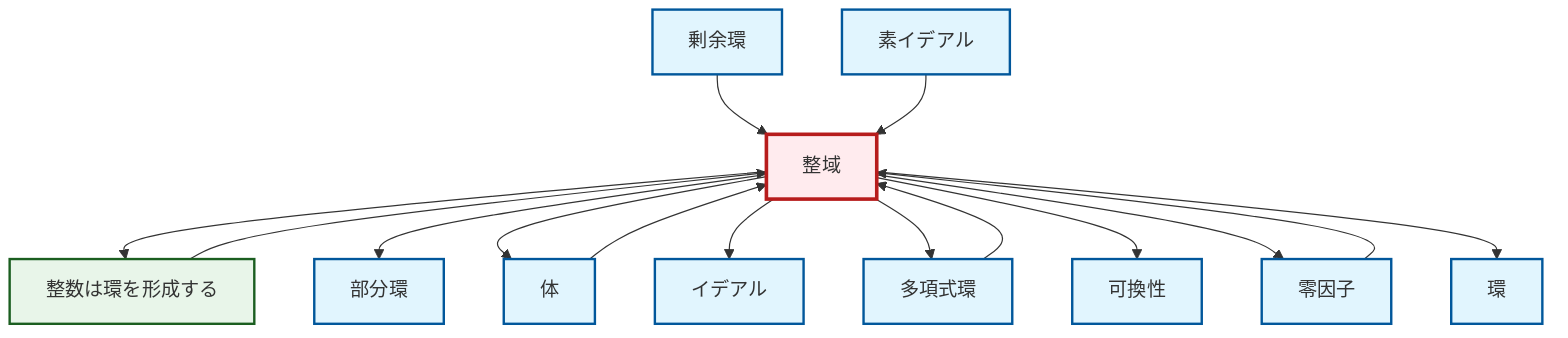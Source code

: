 graph TD
    classDef definition fill:#e1f5fe,stroke:#01579b,stroke-width:2px
    classDef theorem fill:#f3e5f5,stroke:#4a148c,stroke-width:2px
    classDef axiom fill:#fff3e0,stroke:#e65100,stroke-width:2px
    classDef example fill:#e8f5e9,stroke:#1b5e20,stroke-width:2px
    classDef current fill:#ffebee,stroke:#b71c1c,stroke-width:3px
    def-integral-domain["整域"]:::definition
    def-zero-divisor["零因子"]:::definition
    def-quotient-ring["剰余環"]:::definition
    ex-integers-ring["整数は環を形成する"]:::example
    def-polynomial-ring["多項式環"]:::definition
    def-ring["環"]:::definition
    def-subring["部分環"]:::definition
    def-field["体"]:::definition
    def-prime-ideal["素イデアル"]:::definition
    def-ideal["イデアル"]:::definition
    def-commutativity["可換性"]:::definition
    def-integral-domain --> ex-integers-ring
    def-integral-domain --> def-subring
    def-quotient-ring --> def-integral-domain
    def-integral-domain --> def-field
    def-integral-domain --> def-ideal
    def-field --> def-integral-domain
    def-integral-domain --> def-polynomial-ring
    def-polynomial-ring --> def-integral-domain
    def-integral-domain --> def-commutativity
    def-zero-divisor --> def-integral-domain
    ex-integers-ring --> def-integral-domain
    def-integral-domain --> def-zero-divisor
    def-integral-domain --> def-ring
    def-prime-ideal --> def-integral-domain
    class def-integral-domain current